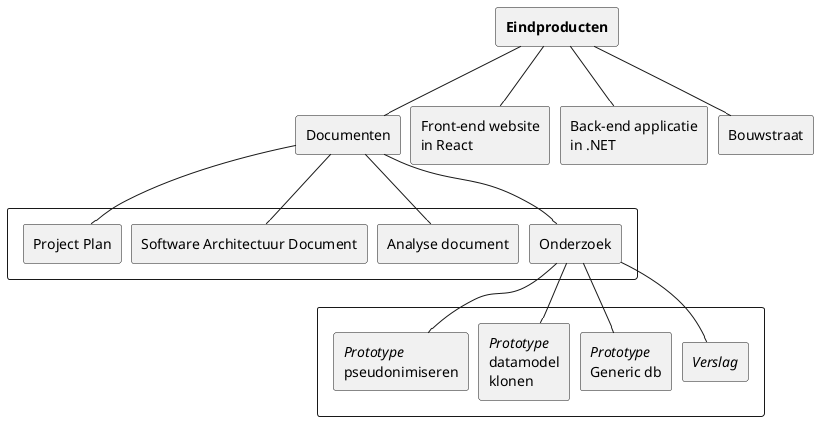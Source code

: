 @startuml FlowDiagram
skinparam ArrowHeadColor none
skinparam packageStyle rectangle
skinparam nodesep 10

rectangle "<b>Eindproducten" as final
rectangle "Documenten" as doc
rectangle "Front-end website\nin React" as front
rectangle "Back-end applicatie\nin .NET" as back
rectangle "Bouwstraat" as cicd

final --> front
final --> back
final --> cicd
final --> doc

package {
    rectangle "Onderzoek" as research
    rectangle "Analyse document" as analyse
    rectangle "Software Architectuur Document" as sad
    rectangle "Project Plan" as plan
    
    doc --> sad
    doc --> research
    doc --> analyse
    doc --> plan
}

package {
    rectangle "<I>Verslag" as report
    rectangle "<I>Prototype \nGeneric db" as prototype
    rectangle "<I>Prototype \ndatamodel\nklonen" as prototype2
    rectangle "<I>Prototype \npseudonimiseren" as prototype3
    
    research --> report
    research --> prototype
    research --> prototype2
    research --> prototype3
}
@enduml
